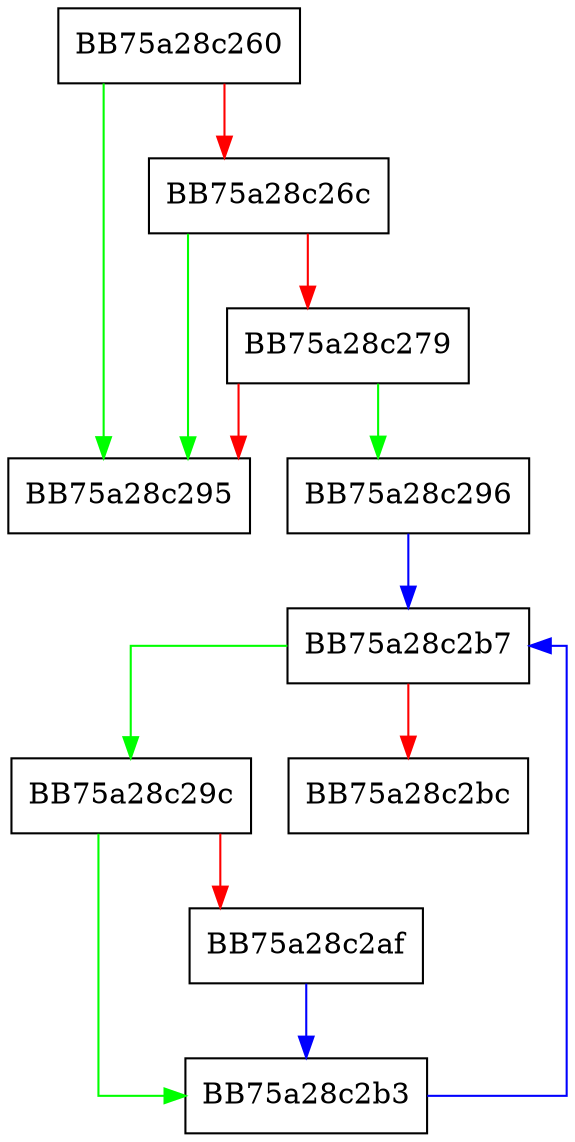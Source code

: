 digraph sqlite3AddNotNull {
  node [shape="box"];
  graph [splines=ortho];
  BB75a28c260 -> BB75a28c295 [color="green"];
  BB75a28c260 -> BB75a28c26c [color="red"];
  BB75a28c26c -> BB75a28c295 [color="green"];
  BB75a28c26c -> BB75a28c279 [color="red"];
  BB75a28c279 -> BB75a28c296 [color="green"];
  BB75a28c279 -> BB75a28c295 [color="red"];
  BB75a28c296 -> BB75a28c2b7 [color="blue"];
  BB75a28c29c -> BB75a28c2b3 [color="green"];
  BB75a28c29c -> BB75a28c2af [color="red"];
  BB75a28c2af -> BB75a28c2b3 [color="blue"];
  BB75a28c2b3 -> BB75a28c2b7 [color="blue"];
  BB75a28c2b7 -> BB75a28c29c [color="green"];
  BB75a28c2b7 -> BB75a28c2bc [color="red"];
}